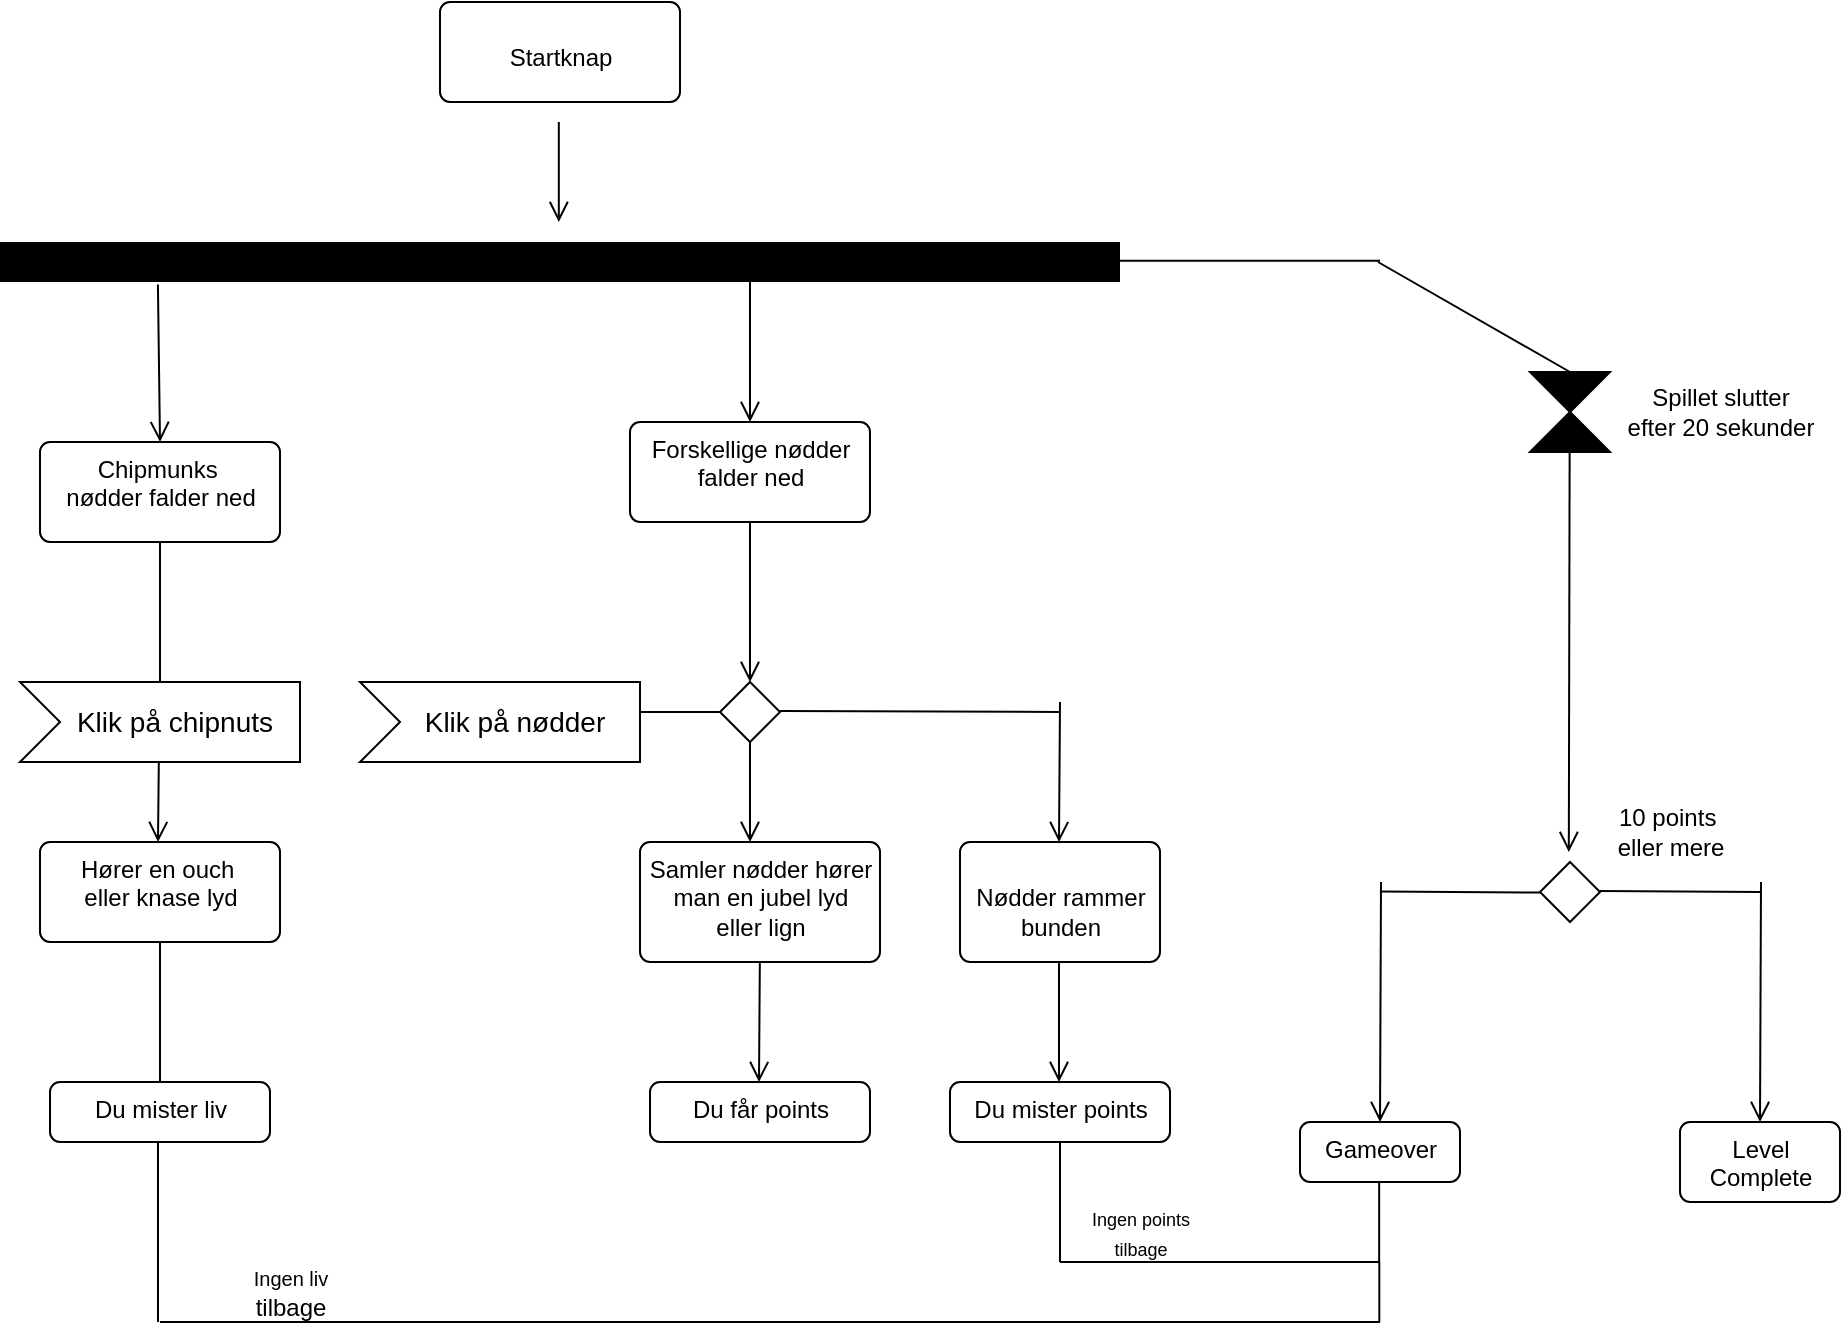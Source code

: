 <mxfile>
    <diagram id="MklWUkinQ-H8q0Jjhz38" name="Page-1">
        <mxGraphModel dx="646" dy="549" grid="1" gridSize="10" guides="1" tooltips="1" connect="1" arrows="1" fold="1" page="1" pageScale="1" pageWidth="850" pageHeight="1100" math="0" shadow="0">
            <root>
                <mxCell id="0"/>
                <mxCell id="1" parent="0"/>
                <mxCell id="2" value="&lt;br&gt;&lt;font color=&quot;#000000&quot;&gt;Startknap&lt;/font&gt;" style="html=1;align=center;verticalAlign=top;rounded=1;absoluteArcSize=1;arcSize=10;dashed=0;fillColor=#FFFFFF;strokeColor=#000000;" parent="1" vertex="1">
                    <mxGeometry x="270" y="60" width="120" height="50" as="geometry"/>
                </mxCell>
                <mxCell id="4" value="" style="shape=partialRectangle;html=1;top=1;align=left;dashed=1;gradientColor=#000000;fillColor=#000000;strokeColor=none;" parent="1" vertex="1">
                    <mxGeometry x="50" y="180" width="560" height="20" as="geometry"/>
                </mxCell>
                <mxCell id="5" value="" style="endArrow=open;startArrow=none;endFill=0;startFill=0;endSize=8;html=1;verticalAlign=bottom;labelBackgroundColor=none;strokeWidth=1;strokeColor=#000000;" parent="1" edge="1">
                    <mxGeometry width="160" relative="1" as="geometry">
                        <mxPoint x="329.41" y="120" as="sourcePoint"/>
                        <mxPoint x="329.41" y="170" as="targetPoint"/>
                    </mxGeometry>
                </mxCell>
                <mxCell id="6" value="" style="endArrow=open;startArrow=none;endFill=0;startFill=0;endSize=8;html=1;verticalAlign=bottom;labelBackgroundColor=none;strokeWidth=1;strokeColor=#000000;exitX=0.141;exitY=1.061;exitDx=0;exitDy=0;exitPerimeter=0;entryX=0.5;entryY=0;entryDx=0;entryDy=0;" parent="1" source="4" target="9" edge="1">
                    <mxGeometry width="160" relative="1" as="geometry">
                        <mxPoint x="200" y="210" as="sourcePoint"/>
                        <mxPoint x="200" y="280" as="targetPoint"/>
                    </mxGeometry>
                </mxCell>
                <mxCell id="7" value="" style="endArrow=open;startArrow=none;endFill=0;startFill=0;endSize=8;html=1;verticalAlign=bottom;labelBackgroundColor=none;strokeWidth=1;strokeColor=#000000;entryX=0.5;entryY=0;entryDx=0;entryDy=0;" parent="1" target="8" edge="1">
                    <mxGeometry width="160" relative="1" as="geometry">
                        <mxPoint x="425" y="200" as="sourcePoint"/>
                        <mxPoint x="379.5" y="280" as="targetPoint"/>
                    </mxGeometry>
                </mxCell>
                <mxCell id="8" value="&lt;font color=&quot;#000000&quot;&gt;Forskellige nødder&lt;br&gt;falder ned&lt;/font&gt;" style="html=1;align=center;verticalAlign=top;rounded=1;absoluteArcSize=1;arcSize=10;dashed=0;fillColor=#FFFFFF;strokeColor=#000000;" parent="1" vertex="1">
                    <mxGeometry x="365" y="270" width="120" height="50" as="geometry"/>
                </mxCell>
                <mxCell id="9" value="&lt;font color=&quot;#000000&quot;&gt;Chipmunks&amp;nbsp;&lt;br&gt;nødder falder ned&lt;/font&gt;" style="html=1;align=center;verticalAlign=top;rounded=1;absoluteArcSize=1;arcSize=10;dashed=0;fillColor=#FFFFFF;strokeColor=#000000;" parent="1" vertex="1">
                    <mxGeometry x="70" y="280" width="120" height="50" as="geometry"/>
                </mxCell>
                <mxCell id="11" value="Klik på nødder" style="html=1;shape=mxgraph.infographic.ribbonSimple;notch1=20;notch2=0;align=center;verticalAlign=middle;fontSize=14;fontStyle=0;fillColor=#FFFFFF;flipH=0;spacingRight=0;spacingLeft=14;fontColor=#000000;strokeColor=#000000;" parent="1" vertex="1">
                    <mxGeometry x="230" y="400" width="140" height="40" as="geometry"/>
                </mxCell>
                <mxCell id="12" value="Klik på chipnuts" style="html=1;shape=mxgraph.infographic.ribbonSimple;notch1=20;notch2=0;align=center;verticalAlign=middle;fontSize=14;fontStyle=0;fillColor=#FFFFFF;flipH=0;spacingRight=0;spacingLeft=14;fontColor=#000000;strokeColor=#000000;" parent="1" vertex="1">
                    <mxGeometry x="60" y="400" width="140" height="40" as="geometry"/>
                </mxCell>
                <mxCell id="14" value="" style="endArrow=open;startArrow=none;endFill=0;startFill=0;endSize=8;html=1;verticalAlign=bottom;labelBackgroundColor=none;strokeWidth=1;strokeColor=#000000;exitX=0.5;exitY=1;exitDx=0;exitDy=0;entryX=0.5;entryY=0;entryDx=0;entryDy=0;" parent="1" source="8" target="15" edge="1">
                    <mxGeometry width="160" relative="1" as="geometry">
                        <mxPoint x="559.5" y="350" as="sourcePoint"/>
                        <mxPoint x="560" y="400" as="targetPoint"/>
                    </mxGeometry>
                </mxCell>
                <mxCell id="15" value="" style="rhombus;fontColor=#000000;strokeColor=#000000;fillColor=#FFFFFF;gradientColor=none;" parent="1" vertex="1">
                    <mxGeometry x="410" y="400" width="30" height="30" as="geometry"/>
                </mxCell>
                <mxCell id="17" value="" style="endArrow=none;startArrow=none;endFill=0;startFill=0;endSize=8;html=1;verticalAlign=bottom;labelBackgroundColor=none;strokeWidth=1;fontColor=#000000;strokeColor=#000000;exitX=0;exitY=0;exitDx=70;exitDy=0;exitPerimeter=0;entryX=0.5;entryY=1;entryDx=0;entryDy=0;" parent="1" source="12" target="9" edge="1">
                    <mxGeometry width="160" relative="1" as="geometry">
                        <mxPoint x="200" y="390" as="sourcePoint"/>
                        <mxPoint x="199.5" y="340" as="targetPoint"/>
                        <Array as="points"/>
                    </mxGeometry>
                </mxCell>
                <mxCell id="18" value="" style="endArrow=none;startArrow=none;endFill=0;startFill=0;endSize=8;html=1;verticalAlign=bottom;labelBackgroundColor=none;strokeWidth=1;fontColor=#000000;strokeColor=#000000;exitX=0;exitY=0.5;exitDx=0;exitDy=0;" parent="1" source="15" edge="1">
                    <mxGeometry width="160" relative="1" as="geometry">
                        <mxPoint x="540" y="425" as="sourcePoint"/>
                        <mxPoint x="370" y="415" as="targetPoint"/>
                        <Array as="points"/>
                    </mxGeometry>
                </mxCell>
                <mxCell id="19" value="" style="endArrow=none;startArrow=none;endFill=0;startFill=0;endSize=8;html=1;verticalAlign=bottom;labelBackgroundColor=none;strokeWidth=1;fontColor=#000000;strokeColor=#000000;" parent="1" edge="1">
                    <mxGeometry width="160" relative="1" as="geometry">
                        <mxPoint x="580" y="415" as="sourcePoint"/>
                        <mxPoint x="440" y="414.5" as="targetPoint"/>
                        <Array as="points"/>
                    </mxGeometry>
                </mxCell>
                <mxCell id="21" value="&lt;font color=&quot;#000000&quot;&gt;Samler nødder hører&lt;br&gt;man en jubel lyd &lt;br&gt;eller lign&lt;/font&gt;" style="html=1;align=center;verticalAlign=top;rounded=1;absoluteArcSize=1;arcSize=10;dashed=0;fillColor=#FFFFFF;strokeColor=#000000;" parent="1" vertex="1">
                    <mxGeometry x="370" y="480" width="120" height="60" as="geometry"/>
                </mxCell>
                <mxCell id="22" value="" style="endArrow=open;startArrow=none;endFill=0;startFill=0;endSize=8;html=1;verticalAlign=bottom;labelBackgroundColor=none;strokeWidth=1;strokeColor=#000000;" parent="1" edge="1">
                    <mxGeometry width="160" relative="1" as="geometry">
                        <mxPoint x="425" y="430" as="sourcePoint"/>
                        <mxPoint x="425" y="480" as="targetPoint"/>
                    </mxGeometry>
                </mxCell>
                <mxCell id="23" value="" style="endArrow=open;startArrow=none;endFill=0;startFill=0;endSize=8;html=1;verticalAlign=bottom;labelBackgroundColor=none;strokeWidth=1;strokeColor=#000000;entryX=0.5;entryY=0;entryDx=0;entryDy=0;" parent="1" edge="1">
                    <mxGeometry width="160" relative="1" as="geometry">
                        <mxPoint x="429.92" y="540" as="sourcePoint"/>
                        <mxPoint x="429.5" y="600" as="targetPoint"/>
                    </mxGeometry>
                </mxCell>
                <mxCell id="24" value="&lt;font color=&quot;#000000&quot;&gt;Du får points&lt;/font&gt;" style="html=1;align=center;verticalAlign=top;rounded=1;absoluteArcSize=1;arcSize=10;dashed=0;fillColor=#FFFFFF;strokeColor=#000000;" parent="1" vertex="1">
                    <mxGeometry x="375" y="600" width="110" height="30" as="geometry"/>
                </mxCell>
                <mxCell id="25" value="&lt;font color=&quot;#000000&quot;&gt;&lt;br&gt;Nødder rammer&lt;br&gt;bunden&lt;/font&gt;" style="html=1;align=center;verticalAlign=top;rounded=1;absoluteArcSize=1;arcSize=10;dashed=0;fillColor=#FFFFFF;strokeColor=#000000;" parent="1" vertex="1">
                    <mxGeometry x="530" y="480" width="100" height="60" as="geometry"/>
                </mxCell>
                <mxCell id="26" value="&lt;font color=&quot;#000000&quot;&gt;Du mister points&lt;/font&gt;" style="html=1;align=center;verticalAlign=top;rounded=1;absoluteArcSize=1;arcSize=10;dashed=0;fillColor=#FFFFFF;strokeColor=#000000;" parent="1" vertex="1">
                    <mxGeometry x="525" y="600" width="110" height="30" as="geometry"/>
                </mxCell>
                <mxCell id="28" value="" style="endArrow=open;startArrow=none;endFill=0;startFill=0;endSize=8;html=1;verticalAlign=bottom;labelBackgroundColor=none;strokeWidth=1;strokeColor=#000000;" parent="1" edge="1">
                    <mxGeometry width="160" relative="1" as="geometry">
                        <mxPoint x="579.5" y="540" as="sourcePoint"/>
                        <mxPoint x="579.5" y="600" as="targetPoint"/>
                    </mxGeometry>
                </mxCell>
                <mxCell id="29" value="" style="endArrow=open;startArrow=none;endFill=0;startFill=0;endSize=8;html=1;verticalAlign=bottom;labelBackgroundColor=none;strokeWidth=1;strokeColor=#000000;" parent="1" edge="1">
                    <mxGeometry width="160" relative="1" as="geometry">
                        <mxPoint x="580" y="410" as="sourcePoint"/>
                        <mxPoint x="579.5" y="480" as="targetPoint"/>
                    </mxGeometry>
                </mxCell>
                <mxCell id="30" value="" style="endArrow=open;startArrow=none;endFill=0;startFill=0;endSize=8;html=1;verticalAlign=bottom;labelBackgroundColor=none;strokeWidth=1;strokeColor=#000000;" parent="1" edge="1">
                    <mxGeometry width="160" relative="1" as="geometry">
                        <mxPoint x="129.41" y="440" as="sourcePoint"/>
                        <mxPoint x="129" y="480" as="targetPoint"/>
                    </mxGeometry>
                </mxCell>
                <mxCell id="31" value="&lt;font color=&quot;#000000&quot;&gt;Du mister liv&lt;/font&gt;" style="html=1;align=center;verticalAlign=top;rounded=1;absoluteArcSize=1;arcSize=10;dashed=0;fillColor=#FFFFFF;strokeColor=#000000;" parent="1" vertex="1">
                    <mxGeometry x="75" y="600" width="110" height="30" as="geometry"/>
                </mxCell>
                <mxCell id="32" value="" style="shape=collate;whiteSpace=wrap;html=1;fontColor=#000000;strokeColor=#000000;fillColor=#000000;gradientColor=none;" parent="1" vertex="1">
                    <mxGeometry x="815" y="245" width="40" height="40" as="geometry"/>
                </mxCell>
                <mxCell id="33" value="" style="endArrow=none;startArrow=none;endFill=0;startFill=0;endSize=8;html=1;verticalAlign=bottom;labelBackgroundColor=none;strokeWidth=1;fontColor=#000000;strokeColor=#000000;" parent="1" edge="1">
                    <mxGeometry width="160" relative="1" as="geometry">
                        <mxPoint x="600" y="189.41" as="sourcePoint"/>
                        <mxPoint x="740" y="189.41" as="targetPoint"/>
                        <Array as="points">
                            <mxPoint x="650" y="189.41"/>
                        </Array>
                    </mxGeometry>
                </mxCell>
                <mxCell id="34" value="" style="endArrow=none;startArrow=none;endFill=0;startFill=0;endSize=8;html=1;verticalAlign=bottom;labelBackgroundColor=none;strokeWidth=1;fontColor=#000000;strokeColor=#000000;entryX=0.5;entryY=0;entryDx=0;entryDy=0;" parent="1" target="32" edge="1">
                    <mxGeometry width="160" relative="1" as="geometry">
                        <mxPoint x="739" y="190" as="sourcePoint"/>
                        <mxPoint x="739.41" y="230.29" as="targetPoint"/>
                        <Array as="points"/>
                    </mxGeometry>
                </mxCell>
                <mxCell id="35" value="Spillet slutter&lt;br&gt;efter 20 sekunder" style="text;html=1;resizable=0;autosize=1;align=center;verticalAlign=middle;points=[];fillColor=none;strokeColor=none;rounded=0;fontColor=#000000;" parent="1" vertex="1">
                    <mxGeometry x="855" y="250" width="110" height="30" as="geometry"/>
                </mxCell>
                <mxCell id="36" value="" style="endArrow=open;startArrow=none;endFill=0;startFill=0;endSize=8;html=1;verticalAlign=bottom;labelBackgroundColor=none;strokeWidth=1;strokeColor=#000000;exitX=0.5;exitY=1;exitDx=0;exitDy=0;" parent="1" edge="1">
                    <mxGeometry width="160" relative="1" as="geometry">
                        <mxPoint x="834.82" y="285" as="sourcePoint"/>
                        <mxPoint x="834.41" y="485" as="targetPoint"/>
                    </mxGeometry>
                </mxCell>
                <mxCell id="39" value="" style="rhombus;fontColor=#000000;strokeColor=#000000;fillColor=#FFFFFF;gradientColor=none;" parent="1" vertex="1">
                    <mxGeometry x="820" y="490" width="30" height="30" as="geometry"/>
                </mxCell>
                <mxCell id="40" value="10 points&amp;nbsp;&lt;br&gt;eller mere" style="text;html=1;resizable=0;autosize=1;align=center;verticalAlign=middle;points=[];fillColor=none;strokeColor=none;rounded=0;fontColor=#000000;" parent="1" vertex="1">
                    <mxGeometry x="850" y="460" width="70" height="30" as="geometry"/>
                </mxCell>
                <mxCell id="43" value="" style="endArrow=none;startArrow=none;endFill=0;startFill=0;endSize=8;html=1;verticalAlign=bottom;labelBackgroundColor=none;strokeWidth=1;fontColor=#000000;strokeColor=#000000;" parent="1" edge="1">
                    <mxGeometry width="160" relative="1" as="geometry">
                        <mxPoint x="930" y="505" as="sourcePoint"/>
                        <mxPoint x="850" y="504.5" as="targetPoint"/>
                        <Array as="points"/>
                    </mxGeometry>
                </mxCell>
                <mxCell id="44" value="" style="endArrow=none;startArrow=none;endFill=0;startFill=0;endSize=8;html=1;verticalAlign=bottom;labelBackgroundColor=none;strokeWidth=1;fontColor=#000000;strokeColor=#000000;" parent="1" edge="1">
                    <mxGeometry width="160" relative="1" as="geometry">
                        <mxPoint x="820" y="505.25" as="sourcePoint"/>
                        <mxPoint x="740" y="504.75" as="targetPoint"/>
                        <Array as="points"/>
                    </mxGeometry>
                </mxCell>
                <mxCell id="45" value="" style="endArrow=open;startArrow=none;endFill=0;startFill=0;endSize=8;html=1;verticalAlign=bottom;labelBackgroundColor=none;strokeWidth=1;strokeColor=#000000;" parent="1" edge="1">
                    <mxGeometry width="160" relative="1" as="geometry">
                        <mxPoint x="740.5" y="500" as="sourcePoint"/>
                        <mxPoint x="740" y="620" as="targetPoint"/>
                    </mxGeometry>
                </mxCell>
                <mxCell id="46" value="" style="endArrow=open;startArrow=none;endFill=0;startFill=0;endSize=8;html=1;verticalAlign=bottom;labelBackgroundColor=none;strokeWidth=1;strokeColor=#000000;" parent="1" edge="1">
                    <mxGeometry width="160" relative="1" as="geometry">
                        <mxPoint x="930.5" y="500" as="sourcePoint"/>
                        <mxPoint x="930" y="620" as="targetPoint"/>
                    </mxGeometry>
                </mxCell>
                <mxCell id="47" value="&lt;font color=&quot;#000000&quot;&gt;Gameover&lt;/font&gt;" style="html=1;align=center;verticalAlign=top;rounded=1;absoluteArcSize=1;arcSize=10;dashed=0;fillColor=#FFFFFF;strokeColor=#000000;" parent="1" vertex="1">
                    <mxGeometry x="700" y="620" width="80" height="30" as="geometry"/>
                </mxCell>
                <mxCell id="48" value="&lt;font color=&quot;#000000&quot;&gt;Level&lt;br&gt;Complete&lt;br&gt;&lt;/font&gt;" style="html=1;align=center;verticalAlign=top;rounded=1;absoluteArcSize=1;arcSize=10;dashed=0;fillColor=#FFFFFF;strokeColor=#000000;" parent="1" vertex="1">
                    <mxGeometry x="890" y="620" width="80" height="40" as="geometry"/>
                </mxCell>
                <mxCell id="49" value="" style="endArrow=none;startArrow=none;endFill=0;startFill=0;endSize=8;html=1;verticalAlign=bottom;labelBackgroundColor=none;strokeWidth=1;fontColor=#000000;strokeColor=#000000;entryX=0.5;entryY=1;entryDx=0;entryDy=0;" parent="1" target="26" edge="1">
                    <mxGeometry width="160" relative="1" as="geometry">
                        <mxPoint x="580" y="690" as="sourcePoint"/>
                        <mxPoint x="579.41" y="630" as="targetPoint"/>
                        <Array as="points"/>
                    </mxGeometry>
                </mxCell>
                <mxCell id="50" value="" style="endArrow=none;startArrow=none;endFill=0;startFill=0;endSize=8;html=1;verticalAlign=bottom;labelBackgroundColor=none;strokeWidth=1;fontColor=#000000;strokeColor=#000000;" parent="1" edge="1">
                    <mxGeometry width="160" relative="1" as="geometry">
                        <mxPoint x="580" y="690" as="sourcePoint"/>
                        <mxPoint x="740" y="690" as="targetPoint"/>
                        <Array as="points">
                            <mxPoint x="599" y="690"/>
                        </Array>
                    </mxGeometry>
                </mxCell>
                <mxCell id="51" value="&lt;font style=&quot;font-size: 9px&quot;&gt;Ingen points&lt;br&gt;tilbage&lt;/font&gt;" style="text;html=1;resizable=0;autosize=1;align=center;verticalAlign=middle;points=[];fillColor=none;strokeColor=none;rounded=0;fontColor=#000000;" parent="1" vertex="1">
                    <mxGeometry x="590" y="660" width="60" height="30" as="geometry"/>
                </mxCell>
                <mxCell id="52" value="" style="endArrow=none;startArrow=none;endFill=0;startFill=0;endSize=8;html=1;verticalAlign=bottom;labelBackgroundColor=none;strokeWidth=1;fontColor=#000000;strokeColor=#000000;" parent="1" edge="1">
                    <mxGeometry width="160" relative="1" as="geometry">
                        <mxPoint x="739.58" y="690" as="sourcePoint"/>
                        <mxPoint x="739.58" y="650" as="targetPoint"/>
                        <Array as="points"/>
                    </mxGeometry>
                </mxCell>
                <mxCell id="53" value="" style="endArrow=none;startArrow=none;endFill=0;startFill=0;endSize=8;html=1;verticalAlign=bottom;labelBackgroundColor=none;strokeWidth=1;fontColor=#000000;strokeColor=#000000;" parent="1" edge="1">
                    <mxGeometry width="160" relative="1" as="geometry">
                        <mxPoint x="129" y="630" as="sourcePoint"/>
                        <mxPoint x="129" y="720" as="targetPoint"/>
                        <Array as="points"/>
                    </mxGeometry>
                </mxCell>
                <mxCell id="54" value="" style="endArrow=none;startArrow=none;endFill=0;startFill=0;endSize=8;html=1;verticalAlign=bottom;labelBackgroundColor=none;strokeWidth=1;fontColor=#000000;strokeColor=#000000;" parent="1" edge="1">
                    <mxGeometry width="160" relative="1" as="geometry">
                        <mxPoint x="130" y="720" as="sourcePoint"/>
                        <mxPoint x="740" y="720" as="targetPoint"/>
                        <Array as="points"/>
                    </mxGeometry>
                </mxCell>
                <mxCell id="55" value="" style="endArrow=none;startArrow=none;endFill=0;startFill=0;endSize=8;html=1;verticalAlign=bottom;labelBackgroundColor=none;strokeWidth=1;fontColor=#000000;strokeColor=#000000;" parent="1" edge="1">
                    <mxGeometry width="160" relative="1" as="geometry">
                        <mxPoint x="739.66" y="720" as="sourcePoint"/>
                        <mxPoint x="739.66" y="690" as="targetPoint"/>
                        <Array as="points"/>
                    </mxGeometry>
                </mxCell>
                <mxCell id="56" value="&lt;font size=&quot;1&quot;&gt;Ingen liv&lt;br&gt;&lt;/font&gt;tilbage" style="text;html=1;resizable=0;autosize=1;align=center;verticalAlign=middle;points=[];fillColor=none;strokeColor=none;rounded=0;fontColor=#000000;" parent="1" vertex="1">
                    <mxGeometry x="170" y="690" width="50" height="30" as="geometry"/>
                </mxCell>
                <mxCell id="57" value="&lt;font color=&quot;#000000&quot;&gt;Hører en ouch&amp;nbsp;&lt;br&gt;eller knase lyd&lt;/font&gt;" style="html=1;align=center;verticalAlign=top;rounded=1;absoluteArcSize=1;arcSize=10;dashed=0;fillColor=#FFFFFF;strokeColor=#000000;" vertex="1" parent="1">
                    <mxGeometry x="70" y="480" width="120" height="50" as="geometry"/>
                </mxCell>
                <mxCell id="58" value="" style="endArrow=none;startArrow=none;endFill=0;startFill=0;endSize=8;html=1;verticalAlign=bottom;labelBackgroundColor=none;strokeWidth=1;fontColor=#000000;strokeColor=#000000;exitX=0.5;exitY=1;exitDx=0;exitDy=0;" edge="1" parent="1" source="57">
                    <mxGeometry width="160" relative="1" as="geometry">
                        <mxPoint x="130" y="540" as="sourcePoint"/>
                        <mxPoint x="130" y="600" as="targetPoint"/>
                        <Array as="points">
                            <mxPoint x="130" y="560"/>
                        </Array>
                    </mxGeometry>
                </mxCell>
            </root>
        </mxGraphModel>
    </diagram>
</mxfile>